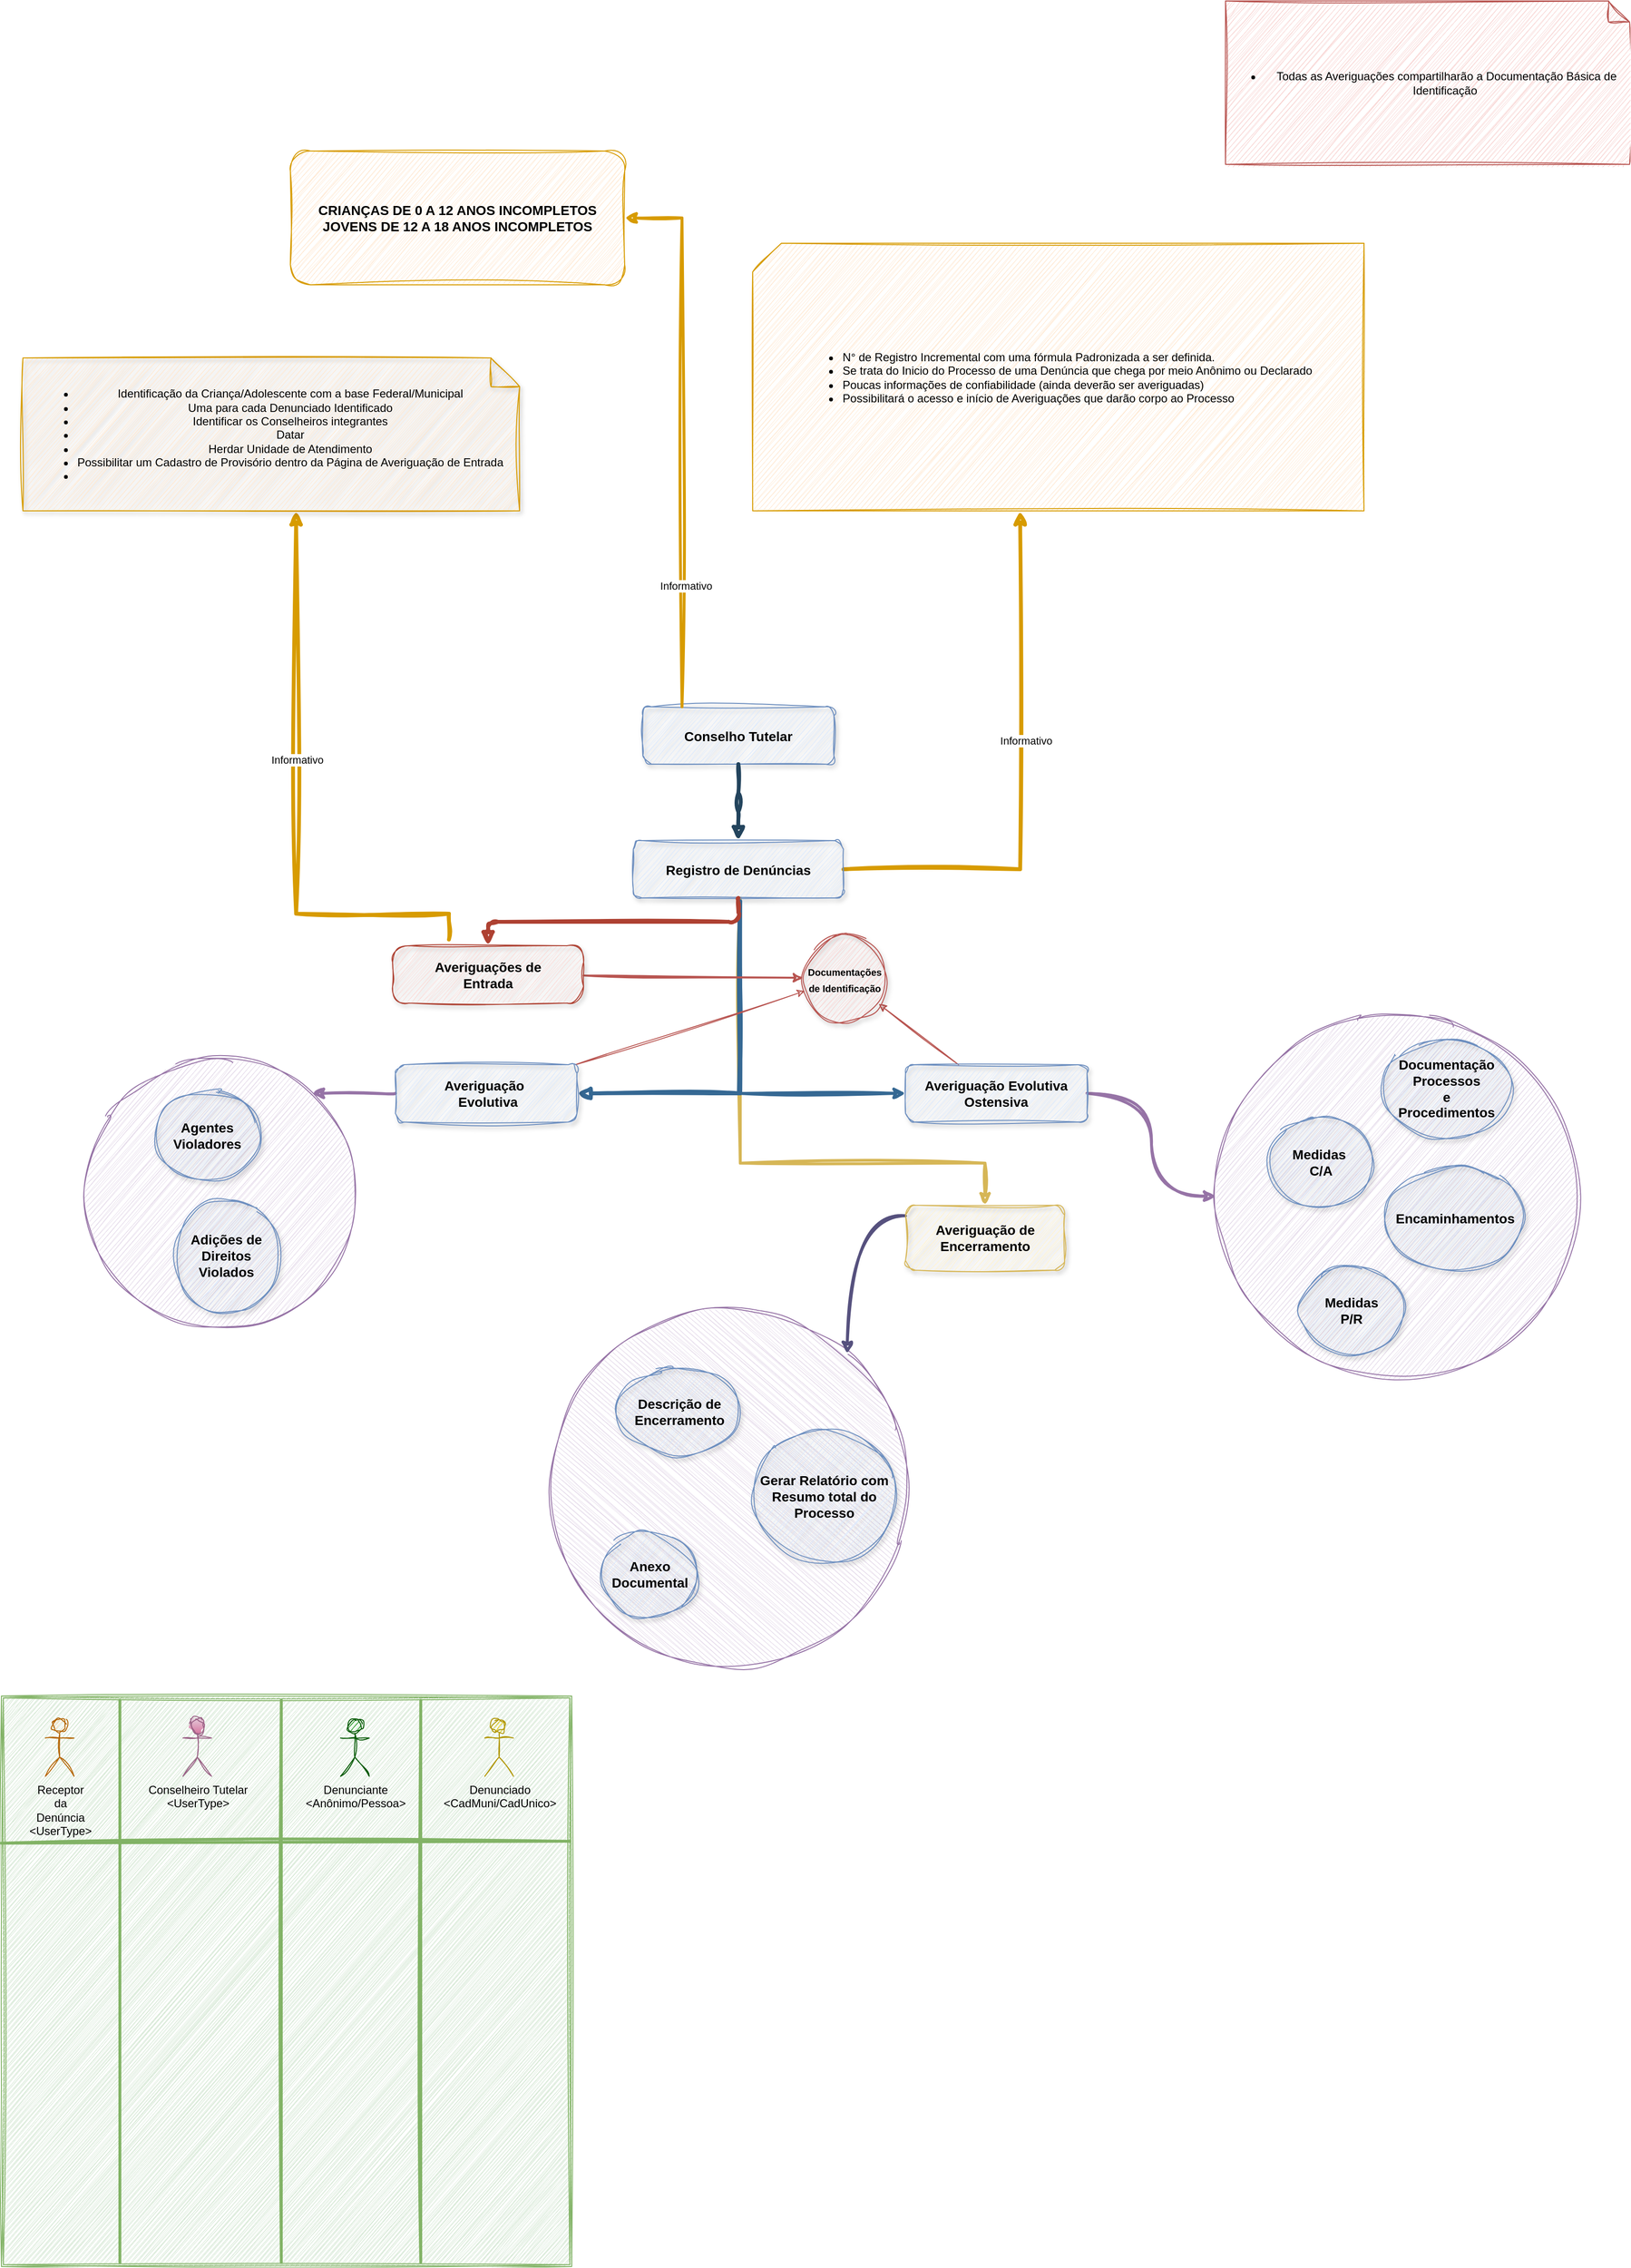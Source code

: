 <mxfile version="21.6.8" type="github">
  <diagram name="Page-1" id="97916047-d0de-89f5-080d-49f4d83e522f">
    <mxGraphModel dx="3716.5" dy="2290.5" grid="0" gridSize="10" guides="1" tooltips="1" connect="1" arrows="1" fold="1" page="1" pageScale="1.5" pageWidth="1169" pageHeight="827" background="none" math="0" shadow="0">
      <root>
        <mxCell id="0" />
        <mxCell id="1" parent="0" />
        <mxCell id="fwKIWZc1ydTvs1OeLj7H-102" value="" style="ellipse;whiteSpace=wrap;html=1;aspect=fixed;fillColor=#e1d5e7;strokeColor=#9673a6;sketch=1;curveFitting=1;jiggle=2;direction=south;" vertex="1" parent="1">
          <mxGeometry x="574" y="835.5" width="375.5" height="375.5" as="geometry" />
        </mxCell>
        <mxCell id="fwKIWZc1ydTvs1OeLj7H-101" value="" style="ellipse;whiteSpace=wrap;html=1;aspect=fixed;fillColor=#e1d5e7;strokeColor=#9673a6;sketch=1;curveFitting=1;jiggle=2;" vertex="1" parent="1">
          <mxGeometry x="88" y="573" width="284" height="284" as="geometry" />
        </mxCell>
        <mxCell id="fwKIWZc1ydTvs1OeLj7H-100" value="" style="ellipse;whiteSpace=wrap;html=1;aspect=fixed;fillColor=#e1d5e7;strokeColor=#9673a6;sketch=1;curveFitting=1;jiggle=2;" vertex="1" parent="1">
          <mxGeometry x="1272" y="527" width="381" height="381" as="geometry" />
        </mxCell>
        <mxCell id="2" value="Conselho Tutelar" style="rounded=1;fillColor=#dae8fc;strokeColor=#6c8ebf;shadow=1;fontStyle=1;fontSize=14;sketch=1;curveFitting=1;jiggle=2;" parent="1" vertex="1">
          <mxGeometry x="672" y="205.5" width="200" height="60" as="geometry" />
        </mxCell>
        <mxCell id="fwKIWZc1ydTvs1OeLj7H-59" style="edgeStyle=orthogonalEdgeStyle;rounded=0;orthogonalLoop=1;jettySize=auto;html=1;sketch=1;curveFitting=1;jiggle=2;strokeWidth=4;fillColor=#ffe6cc;strokeColor=#d79b00;" edge="1" parent="1" target="fwKIWZc1ydTvs1OeLj7H-60">
          <mxGeometry relative="1" as="geometry">
            <mxPoint x="1122" y="30" as="targetPoint" />
            <mxPoint x="882" y="375.5" as="sourcePoint" />
            <Array as="points">
              <mxPoint x="1067" y="376" />
            </Array>
          </mxGeometry>
        </mxCell>
        <mxCell id="fwKIWZc1ydTvs1OeLj7H-143" value="Informativo" style="edgeLabel;html=1;align=center;verticalAlign=middle;resizable=0;points=[];" vertex="1" connectable="0" parent="fwKIWZc1ydTvs1OeLj7H-59">
          <mxGeometry x="0.458" relative="1" as="geometry">
            <mxPoint x="6" y="88" as="offset" />
          </mxGeometry>
        </mxCell>
        <mxCell id="fwKIWZc1ydTvs1OeLj7H-142" style="edgeStyle=orthogonalEdgeStyle;rounded=0;orthogonalLoop=1;jettySize=auto;html=1;strokeWidth=3;sketch=1;curveFitting=1;jiggle=2;fillColor=#fff2cc;strokeColor=#d6b656;" edge="1" parent="1" source="3" target="fwKIWZc1ydTvs1OeLj7H-81">
          <mxGeometry relative="1" as="geometry">
            <Array as="points">
              <mxPoint x="774" y="683" />
            </Array>
          </mxGeometry>
        </mxCell>
        <mxCell id="3" value="Registro de Denúncias" style="rounded=1;fillColor=#dae8fc;strokeColor=#6c8ebf;shadow=1;fontStyle=1;fontSize=14;glass=0;sketch=1;curveFitting=1;jiggle=2;" parent="1" vertex="1">
          <mxGeometry x="662" y="345.5" width="220" height="60" as="geometry" />
        </mxCell>
        <mxCell id="fwKIWZc1ydTvs1OeLj7H-62" value="" style="rounded=0;orthogonalLoop=1;jettySize=auto;html=1;strokeWidth=4;endArrow=block;endFill=1;strokeColor=#356893;elbow=vertical;edgeStyle=orthogonalEdgeStyle;sketch=1;curveFitting=1;jiggle=2;" edge="1" parent="1" target="fwKIWZc1ydTvs1OeLj7H-61">
          <mxGeometry relative="1" as="geometry">
            <mxPoint x="774" y="409" as="sourcePoint" />
            <Array as="points">
              <mxPoint x="774" y="610" />
            </Array>
          </mxGeometry>
        </mxCell>
        <mxCell id="fwKIWZc1ydTvs1OeLj7H-65" style="edgeStyle=orthogonalEdgeStyle;rounded=0;orthogonalLoop=1;jettySize=auto;html=1;sketch=1;curveFitting=1;jiggle=2;strokeWidth=4;fillColor=#ffe6cc;strokeColor=#d79b00;" edge="1" parent="1" target="fwKIWZc1ydTvs1OeLj7H-64">
          <mxGeometry relative="1" as="geometry">
            <mxPoint x="469" y="449" as="sourcePoint" />
            <mxPoint x="309" y="339" as="targetPoint" />
            <Array as="points">
              <mxPoint x="469" y="422" />
              <mxPoint x="309" y="422" />
            </Array>
          </mxGeometry>
        </mxCell>
        <mxCell id="fwKIWZc1ydTvs1OeLj7H-144" value="Informativo&lt;br&gt;" style="edgeLabel;html=1;align=center;verticalAlign=middle;resizable=0;points=[];" vertex="1" connectable="0" parent="fwKIWZc1ydTvs1OeLj7H-65">
          <mxGeometry x="0.471" y="2" relative="1" as="geometry">
            <mxPoint x="3" y="99" as="offset" />
          </mxGeometry>
        </mxCell>
        <mxCell id="fwKIWZc1ydTvs1OeLj7H-74" value="" style="edgeStyle=orthogonalEdgeStyle;rounded=0;orthogonalLoop=1;jettySize=auto;html=1;fillColor=#dae8fc;strokeColor=#356893;strokeWidth=3;sketch=1;curveFitting=1;jiggle=2;exitX=0.5;exitY=1;exitDx=0;exitDy=0;" edge="1" parent="1" source="3" target="fwKIWZc1ydTvs1OeLj7H-73">
          <mxGeometry relative="1" as="geometry">
            <Array as="points">
              <mxPoint x="772" y="610" />
            </Array>
          </mxGeometry>
        </mxCell>
        <mxCell id="fwKIWZc1ydTvs1OeLj7H-147" style="rounded=0;orthogonalLoop=1;jettySize=auto;html=1;strokeWidth=2;fillColor=#f8cecc;strokeColor=#b85450;sketch=1;curveFitting=1;jiggle=2;" edge="1" parent="1" source="5" target="fwKIWZc1ydTvs1OeLj7H-66">
          <mxGeometry relative="1" as="geometry" />
        </mxCell>
        <mxCell id="5" value="Averiguações de &#xa;Entrada" style="rounded=1;fillColor=#fad9d5;strokeColor=#ae4132;shadow=1;fontStyle=1;fontSize=14;sketch=1;curveFitting=1;jiggle=2;arcSize=29;" parent="1" vertex="1">
          <mxGeometry x="410" y="455.5" width="200" height="60" as="geometry" />
        </mxCell>
        <mxCell id="29" value="" style="edgeStyle=elbowEdgeStyle;elbow=vertical;strokeWidth=4;endArrow=block;endFill=1;fontStyle=1;strokeColor=#23445D;sketch=1;curveFitting=1;jiggle=2;" parent="1" source="2" target="3" edge="1">
          <mxGeometry x="22" y="165.5" width="100" height="100" as="geometry">
            <mxPoint x="22" y="265.5" as="sourcePoint" />
            <mxPoint x="122" y="165.5" as="targetPoint" />
          </mxGeometry>
        </mxCell>
        <mxCell id="30" value="" style="edgeStyle=elbowEdgeStyle;elbow=vertical;strokeWidth=4;endArrow=block;endFill=1;fontStyle=1;strokeColor=#ae4132;sketch=1;curveFitting=1;jiggle=2;fillColor=#fad9d5;" parent="1" source="3" target="5" edge="1">
          <mxGeometry x="22" y="165.5" width="100" height="100" as="geometry">
            <mxPoint x="22" y="265.5" as="sourcePoint" />
            <mxPoint x="122" y="165.5" as="targetPoint" />
            <Array as="points" />
          </mxGeometry>
        </mxCell>
        <mxCell id="fwKIWZc1ydTvs1OeLj7H-139" style="edgeStyle=orthogonalEdgeStyle;rounded=0;orthogonalLoop=1;jettySize=auto;html=1;sketch=1;curveFitting=1;jiggle=2;strokeWidth=3;fillColor=#ffe6cc;strokeColor=#d79b00;" edge="1" parent="1" source="2" target="fwKIWZc1ydTvs1OeLj7H-58">
          <mxGeometry relative="1" as="geometry">
            <Array as="points">
              <mxPoint x="713" y="-306" />
            </Array>
          </mxGeometry>
        </mxCell>
        <mxCell id="fwKIWZc1ydTvs1OeLj7H-146" value="Informativo&lt;br&gt;" style="edgeLabel;html=1;align=center;verticalAlign=middle;resizable=0;points=[];" vertex="1" connectable="0" parent="fwKIWZc1ydTvs1OeLj7H-139">
          <mxGeometry x="-0.068" y="-1" relative="1" as="geometry">
            <mxPoint x="3" y="140" as="offset" />
          </mxGeometry>
        </mxCell>
        <mxCell id="fwKIWZc1ydTvs1OeLj7H-58" value="&lt;font style=&quot;font-size: 14px;&quot;&gt;&lt;b&gt;CRIANÇAS DE 0 A 12 ANOS INCOMPLETOS&lt;br&gt;JOVENS DE 12 A 18 ANOS INCOMPLETOS&lt;/b&gt;&lt;/font&gt;" style="rounded=1;whiteSpace=wrap;html=1;sketch=1;curveFitting=1;jiggle=2;fillColor=#ffe6cc;strokeColor=#d79b00;" vertex="1" parent="1">
          <mxGeometry x="303" y="-376" width="350" height="140" as="geometry" />
        </mxCell>
        <mxCell id="fwKIWZc1ydTvs1OeLj7H-60" value="&lt;div style=&quot;text-align: justify;&quot;&gt;&lt;ul&gt;&lt;li&gt;&lt;span style=&quot;background-color: initial;&quot;&gt;N° de Registro Incremental com uma fórmula Padronizada a ser definida.&lt;/span&gt;&lt;/li&gt;&lt;li&gt;&lt;span style=&quot;background-color: initial;&quot;&gt;Se trata do Inicio do Processo de uma Denúncia que chega por meio Anônimo ou Declarado&lt;/span&gt;&lt;/li&gt;&lt;li&gt;Poucas informações de confiabilidade (ainda deverão ser averiguadas)&lt;/li&gt;&lt;li&gt;Possibilitará o acesso e início de Averiguações que darão corpo ao Processo&lt;/li&gt;&lt;/ul&gt;&lt;/div&gt;" style="shape=card;whiteSpace=wrap;html=1;fillColor=#ffe6cc;strokeColor=#d79b00;sketch=1;curveFitting=1;jiggle=2;" vertex="1" parent="1">
          <mxGeometry x="787" y="-279.5" width="640" height="280" as="geometry" />
        </mxCell>
        <mxCell id="fwKIWZc1ydTvs1OeLj7H-135" style="edgeStyle=orthogonalEdgeStyle;rounded=0;orthogonalLoop=1;jettySize=auto;html=1;curved=1;strokeWidth=3;fillColor=#e1d5e7;strokeColor=#9673a6;sketch=1;curveFitting=1;jiggle=2;" edge="1" parent="1" source="fwKIWZc1ydTvs1OeLj7H-61" target="fwKIWZc1ydTvs1OeLj7H-101">
          <mxGeometry relative="1" as="geometry">
            <Array as="points">
              <mxPoint x="172" y="635" />
              <mxPoint x="172" y="624" />
            </Array>
          </mxGeometry>
        </mxCell>
        <mxCell id="fwKIWZc1ydTvs1OeLj7H-149" style="rounded=0;orthogonalLoop=1;jettySize=auto;html=1;fillColor=#f8cecc;strokeColor=#b85450;sketch=1;curveFitting=1;jiggle=2;" edge="1" parent="1" source="fwKIWZc1ydTvs1OeLj7H-61" target="fwKIWZc1ydTvs1OeLj7H-66">
          <mxGeometry relative="1" as="geometry" />
        </mxCell>
        <mxCell id="fwKIWZc1ydTvs1OeLj7H-61" value="Averiguação&amp;nbsp;&lt;br&gt;&amp;nbsp;Evolutiva&lt;br&gt;" style="rounded=1;whiteSpace=wrap;html=1;fontSize=14;fillColor=#dae8fc;strokeColor=#6c8ebf;shadow=1;fontStyle=1;sketch=1;curveFitting=1;jiggle=2;" vertex="1" parent="1">
          <mxGeometry x="413" y="580" width="190" height="60" as="geometry" />
        </mxCell>
        <mxCell id="fwKIWZc1ydTvs1OeLj7H-64" value="&lt;ul style=&quot;border-color: var(--border-color);&quot;&gt;&lt;li style=&quot;border-color: var(--border-color);&quot;&gt;Identificação da Criança/Adolescente com a base Federal/Municipal&lt;/li&gt;&lt;li style=&quot;border-color: var(--border-color);&quot;&gt;Uma para cada Denunciado Identificado&lt;/li&gt;&lt;li style=&quot;border-color: var(--border-color);&quot;&gt;Identificar os Conselheiros integrantes&lt;/li&gt;&lt;li style=&quot;border-color: var(--border-color);&quot;&gt;Datar&lt;/li&gt;&lt;li style=&quot;border-color: var(--border-color);&quot;&gt;Herdar Unidade de Atendimento&lt;/li&gt;&lt;li style=&quot;border-color: var(--border-color);&quot;&gt;Possibilitar um Cadastro de Provisório dentro da Página de Averiguação de Entrada&lt;/li&gt;&lt;li style=&quot;border-color: var(--border-color);&quot;&gt;&lt;br&gt;&lt;/li&gt;&lt;/ul&gt;" style="shape=note;whiteSpace=wrap;html=1;backgroundOutline=1;darkOpacity=0.05;fillColor=#ffe6cc;strokeColor=#d79b00;shadow=1;sketch=1;curveFitting=1;jiggle=2;" vertex="1" parent="1">
          <mxGeometry x="23" y="-159.5" width="520" height="160" as="geometry" />
        </mxCell>
        <mxCell id="fwKIWZc1ydTvs1OeLj7H-68" value="Adições de Direitos Violados&lt;br&gt;" style="ellipse;whiteSpace=wrap;html=1;fontSize=14;fillColor=#dae8fc;strokeColor=#6c8ebf;rounded=1;shadow=1;fontStyle=1;sketch=1;curveFitting=1;jiggle=2;" vertex="1" parent="1">
          <mxGeometry x="181" y="720" width="110" height="120" as="geometry" />
        </mxCell>
        <mxCell id="fwKIWZc1ydTvs1OeLj7H-70" value="Agentes Violadores&lt;br&gt;" style="ellipse;whiteSpace=wrap;html=1;fontSize=14;fillColor=#dae8fc;strokeColor=#6c8ebf;rounded=1;shadow=1;fontStyle=1;sketch=1;curveFitting=1;jiggle=2;" vertex="1" parent="1">
          <mxGeometry x="161" y="607" width="110" height="94.5" as="geometry" />
        </mxCell>
        <mxCell id="fwKIWZc1ydTvs1OeLj7H-137" style="edgeStyle=orthogonalEdgeStyle;rounded=0;orthogonalLoop=1;jettySize=auto;html=1;curved=1;strokeWidth=3;fillColor=#e1d5e7;strokeColor=#9673a6;sketch=1;curveFitting=1;jiggle=2;" edge="1" parent="1" source="fwKIWZc1ydTvs1OeLj7H-73" target="fwKIWZc1ydTvs1OeLj7H-100">
          <mxGeometry relative="1" as="geometry" />
        </mxCell>
        <mxCell id="fwKIWZc1ydTvs1OeLj7H-148" style="rounded=0;orthogonalLoop=1;jettySize=auto;html=1;sketch=1;curveFitting=1;jiggle=2;fillColor=#f8cecc;strokeColor=#b85450;" edge="1" parent="1" source="fwKIWZc1ydTvs1OeLj7H-73" target="fwKIWZc1ydTvs1OeLj7H-66">
          <mxGeometry relative="1" as="geometry" />
        </mxCell>
        <mxCell id="fwKIWZc1ydTvs1OeLj7H-73" value="Averiguação Evolutiva Ostensiva" style="whiteSpace=wrap;html=1;fontSize=14;fillColor=#dae8fc;strokeColor=#6c8ebf;rounded=1;shadow=1;fontStyle=1;sketch=1;curveFitting=1;jiggle=2;" vertex="1" parent="1">
          <mxGeometry x="947" y="580" width="190" height="60" as="geometry" />
        </mxCell>
        <mxCell id="fwKIWZc1ydTvs1OeLj7H-75" value="Medidas&amp;nbsp;&lt;br&gt;C/A" style="ellipse;whiteSpace=wrap;html=1;fontSize=14;fillColor=#dae8fc;strokeColor=#6c8ebf;rounded=1;shadow=1;fontStyle=1;sketch=1;curveFitting=1;jiggle=2;" vertex="1" parent="1">
          <mxGeometry x="1327" y="635" width="110" height="94.5" as="geometry" />
        </mxCell>
        <mxCell id="fwKIWZc1ydTvs1OeLj7H-76" value="Medidas&lt;br&gt;P/R" style="ellipse;whiteSpace=wrap;html=1;fontSize=14;fillColor=#dae8fc;strokeColor=#6c8ebf;rounded=1;shadow=1;fontStyle=1;sketch=1;curveFitting=1;jiggle=2;" vertex="1" parent="1">
          <mxGeometry x="1359" y="790" width="110" height="94.5" as="geometry" />
        </mxCell>
        <mxCell id="fwKIWZc1ydTvs1OeLj7H-79" value="Documentação&lt;br&gt;Processos&lt;br&gt;e&lt;br&gt;Procedimentos" style="ellipse;whiteSpace=wrap;html=1;fontSize=14;fillColor=#dae8fc;strokeColor=#6c8ebf;rounded=1;shadow=1;fontStyle=1;sketch=1;curveFitting=1;jiggle=2;" vertex="1" parent="1">
          <mxGeometry x="1446" y="552" width="135" height="105" as="geometry" />
        </mxCell>
        <mxCell id="fwKIWZc1ydTvs1OeLj7H-140" style="edgeStyle=orthogonalEdgeStyle;rounded=0;orthogonalLoop=1;jettySize=auto;html=1;curved=1;fillColor=#d0cee2;strokeColor=#56517e;strokeWidth=3;sketch=1;curveFitting=1;jiggle=2;" edge="1" parent="1" source="fwKIWZc1ydTvs1OeLj7H-81" target="fwKIWZc1ydTvs1OeLj7H-102">
          <mxGeometry relative="1" as="geometry">
            <Array as="points">
              <mxPoint x="1003" y="738" />
              <mxPoint x="886" y="738" />
            </Array>
          </mxGeometry>
        </mxCell>
        <mxCell id="fwKIWZc1ydTvs1OeLj7H-81" value="Averiguação de&lt;br&gt;Encerramento" style="whiteSpace=wrap;html=1;fontSize=14;fillColor=#fff2cc;strokeColor=#d6b656;rounded=1;shadow=1;fontStyle=1;sketch=1;curveFitting=1;jiggle=2;" vertex="1" parent="1">
          <mxGeometry x="947" y="727" width="166.5" height="68" as="geometry" />
        </mxCell>
        <mxCell id="fwKIWZc1ydTvs1OeLj7H-91" value="Encaminhamentos&lt;br&gt;" style="ellipse;whiteSpace=wrap;html=1;fontSize=14;fillColor=#dae8fc;strokeColor=#6c8ebf;rounded=1;shadow=1;fontStyle=1;sketch=1;curveFitting=1;jiggle=2;" vertex="1" parent="1">
          <mxGeometry x="1449.5" y="687" width="145" height="108" as="geometry" />
        </mxCell>
        <mxCell id="fwKIWZc1ydTvs1OeLj7H-93" value="Anexo Documental&lt;br&gt;" style="ellipse;whiteSpace=wrap;html=1;fontSize=14;fillColor=#dae8fc;strokeColor=#6c8ebf;rounded=1;shadow=1;fontStyle=1;sketch=1;curveFitting=1;jiggle=2;" vertex="1" parent="1">
          <mxGeometry x="629" y="1067.5" width="101" height="91" as="geometry" />
        </mxCell>
        <mxCell id="fwKIWZc1ydTvs1OeLj7H-95" value="Descrição de Encerramento&lt;br&gt;" style="ellipse;whiteSpace=wrap;html=1;fontSize=14;fillColor=#dae8fc;strokeColor=#6c8ebf;rounded=1;shadow=1;fontStyle=1;sketch=1;curveFitting=1;jiggle=2;" vertex="1" parent="1">
          <mxGeometry x="645.5" y="897.5" width="129" height="91" as="geometry" />
        </mxCell>
        <mxCell id="fwKIWZc1ydTvs1OeLj7H-97" value="Gerar Relatório com Resumo total do Processo&lt;br&gt;" style="ellipse;whiteSpace=wrap;html=1;fontSize=14;fillColor=#dae8fc;strokeColor=#6c8ebf;rounded=1;shadow=1;fontStyle=1;sketch=1;curveFitting=1;jiggle=2;" vertex="1" parent="1">
          <mxGeometry x="787" y="962.5" width="150" height="138" as="geometry" />
        </mxCell>
        <mxCell id="fwKIWZc1ydTvs1OeLj7H-104" value="" style="shape=ext;double=1;whiteSpace=wrap;html=1;aspect=fixed;fillColor=#d5e8d4;strokeColor=#82b366;sketch=1;curveFitting=1;jiggle=2;movable=1;resizable=1;rotatable=1;deletable=1;editable=1;locked=0;connectable=1;" vertex="1" parent="1">
          <mxGeometry x="0.5" y="1240.5" width="597" height="597" as="geometry" />
        </mxCell>
        <mxCell id="fwKIWZc1ydTvs1OeLj7H-105" value="Conselheiro Tutelar&lt;br&gt;&amp;lt;UserType&amp;gt;" style="shape=umlActor;verticalLabelPosition=bottom;verticalAlign=top;html=1;outlineConnect=0;sketch=1;curveFitting=1;jiggle=2;fillColor=#e6d0de;strokeColor=#996185;gradientColor=#d5739d;movable=1;resizable=1;rotatable=1;deletable=1;editable=1;locked=0;connectable=1;" vertex="1" parent="1">
          <mxGeometry x="190.5" y="1264.5" width="30" height="60" as="geometry" />
        </mxCell>
        <mxCell id="fwKIWZc1ydTvs1OeLj7H-106" value="Receptor&lt;br&gt;da&lt;br&gt;Denúncia&lt;br&gt;&amp;lt;UserType&amp;gt;" style="shape=umlActor;verticalLabelPosition=bottom;verticalAlign=top;html=1;outlineConnect=0;sketch=1;curveFitting=1;jiggle=2;fillColor=#fad7ac;strokeColor=#b46504;movable=1;resizable=1;rotatable=1;deletable=1;editable=1;locked=0;connectable=1;" vertex="1" parent="1">
          <mxGeometry x="46.5" y="1264.5" width="30" height="60" as="geometry" />
        </mxCell>
        <mxCell id="fwKIWZc1ydTvs1OeLj7H-108" value="&lt;font color=&quot;#000000&quot;&gt;Denunciante&lt;br&gt;&amp;lt;Anônimo/Pessoa&amp;gt;&lt;/font&gt;" style="shape=umlActor;verticalLabelPosition=bottom;verticalAlign=top;html=1;outlineConnect=0;sketch=1;curveFitting=1;jiggle=2;fillColor=#008a00;strokeColor=#005700;fontColor=#ffffff;movable=1;resizable=1;rotatable=1;deletable=1;editable=1;locked=0;connectable=1;" vertex="1" parent="1">
          <mxGeometry x="355.5" y="1264.5" width="30" height="60" as="geometry" />
        </mxCell>
        <mxCell id="fwKIWZc1ydTvs1OeLj7H-112" value="Denunciado&lt;br&gt;&amp;lt;CadMuni/CadUnico&amp;gt;" style="shape=umlActor;verticalLabelPosition=bottom;verticalAlign=top;html=1;outlineConnect=0;sketch=1;curveFitting=1;jiggle=2;fillColor=#e3c800;fontColor=#000000;strokeColor=#B09500;movable=1;resizable=1;rotatable=1;deletable=1;editable=1;locked=0;connectable=1;" vertex="1" parent="1">
          <mxGeometry x="506.5" y="1264.5" width="30" height="60" as="geometry" />
        </mxCell>
        <mxCell id="fwKIWZc1ydTvs1OeLj7H-115" value="" style="endArrow=none;html=1;rounded=0;sketch=1;curveFitting=1;jiggle=2;strokeWidth=3;fillColor=#d5e8d4;strokeColor=#82b366;movable=1;resizable=1;rotatable=1;deletable=1;editable=1;locked=0;connectable=1;" edge="1" parent="1">
          <mxGeometry width="50" height="50" relative="1" as="geometry">
            <mxPoint x="124.5" y="1833" as="sourcePoint" />
            <mxPoint x="124.5" y="1245" as="targetPoint" />
          </mxGeometry>
        </mxCell>
        <mxCell id="fwKIWZc1ydTvs1OeLj7H-116" value="" style="endArrow=none;html=1;rounded=0;sketch=1;curveFitting=1;jiggle=2;strokeWidth=3;fillColor=#d5e8d4;strokeColor=#82b366;movable=1;resizable=1;rotatable=1;deletable=1;editable=1;locked=0;connectable=1;" edge="1" parent="1">
          <mxGeometry width="50" height="50" relative="1" as="geometry">
            <mxPoint x="293.5" y="1833" as="sourcePoint" />
            <mxPoint x="293.5" y="1245" as="targetPoint" />
          </mxGeometry>
        </mxCell>
        <mxCell id="fwKIWZc1ydTvs1OeLj7H-117" value="" style="endArrow=none;html=1;rounded=0;sketch=1;curveFitting=1;jiggle=2;strokeWidth=3;fillColor=#d5e8d4;strokeColor=#82b366;movable=1;resizable=1;rotatable=1;deletable=1;editable=1;locked=0;connectable=1;" edge="1" parent="1">
          <mxGeometry width="50" height="50" relative="1" as="geometry">
            <mxPoint x="439.5" y="1833" as="sourcePoint" />
            <mxPoint x="439.5" y="1245" as="targetPoint" />
          </mxGeometry>
        </mxCell>
        <mxCell id="fwKIWZc1ydTvs1OeLj7H-119" value="" style="endArrow=none;html=1;rounded=0;strokeWidth=3;fillColor=#d5e8d4;strokeColor=#82b366;sketch=1;curveFitting=1;jiggle=2;movable=1;resizable=1;rotatable=1;deletable=1;editable=1;locked=0;connectable=1;" edge="1" parent="1">
          <mxGeometry width="50" height="50" relative="1" as="geometry">
            <mxPoint x="0.5" y="1394.5" as="sourcePoint" />
            <mxPoint x="595.5" y="1392.5" as="targetPoint" />
          </mxGeometry>
        </mxCell>
        <mxCell id="fwKIWZc1ydTvs1OeLj7H-126" value="&lt;ul&gt;&lt;li&gt;Todas as Averiguações compartilharão a Documentação Básica de Identificação&amp;nbsp;&lt;/li&gt;&lt;/ul&gt;" style="shape=note;whiteSpace=wrap;html=1;backgroundOutline=1;darkOpacity=0.05;size=22;sketch=1;curveFitting=1;jiggle=2;fillColor=#f8cecc;strokeColor=#b85450;" vertex="1" parent="1">
          <mxGeometry x="1282" y="-533" width="423" height="171" as="geometry" />
        </mxCell>
        <mxCell id="fwKIWZc1ydTvs1OeLj7H-66" value="&lt;font style=&quot;font-size: 10px;&quot;&gt;Documentações&lt;br&gt;de Identificação&lt;br&gt;&lt;/font&gt;" style="ellipse;whiteSpace=wrap;html=1;fontSize=14;fillColor=#f8cecc;strokeColor=#b85450;rounded=1;shadow=1;fontStyle=1;rotation=0;sketch=1;curveFitting=1;jiggle=2;" vertex="1" parent="1">
          <mxGeometry x="840" y="443" width="87" height="93" as="geometry" />
        </mxCell>
      </root>
    </mxGraphModel>
  </diagram>
</mxfile>
